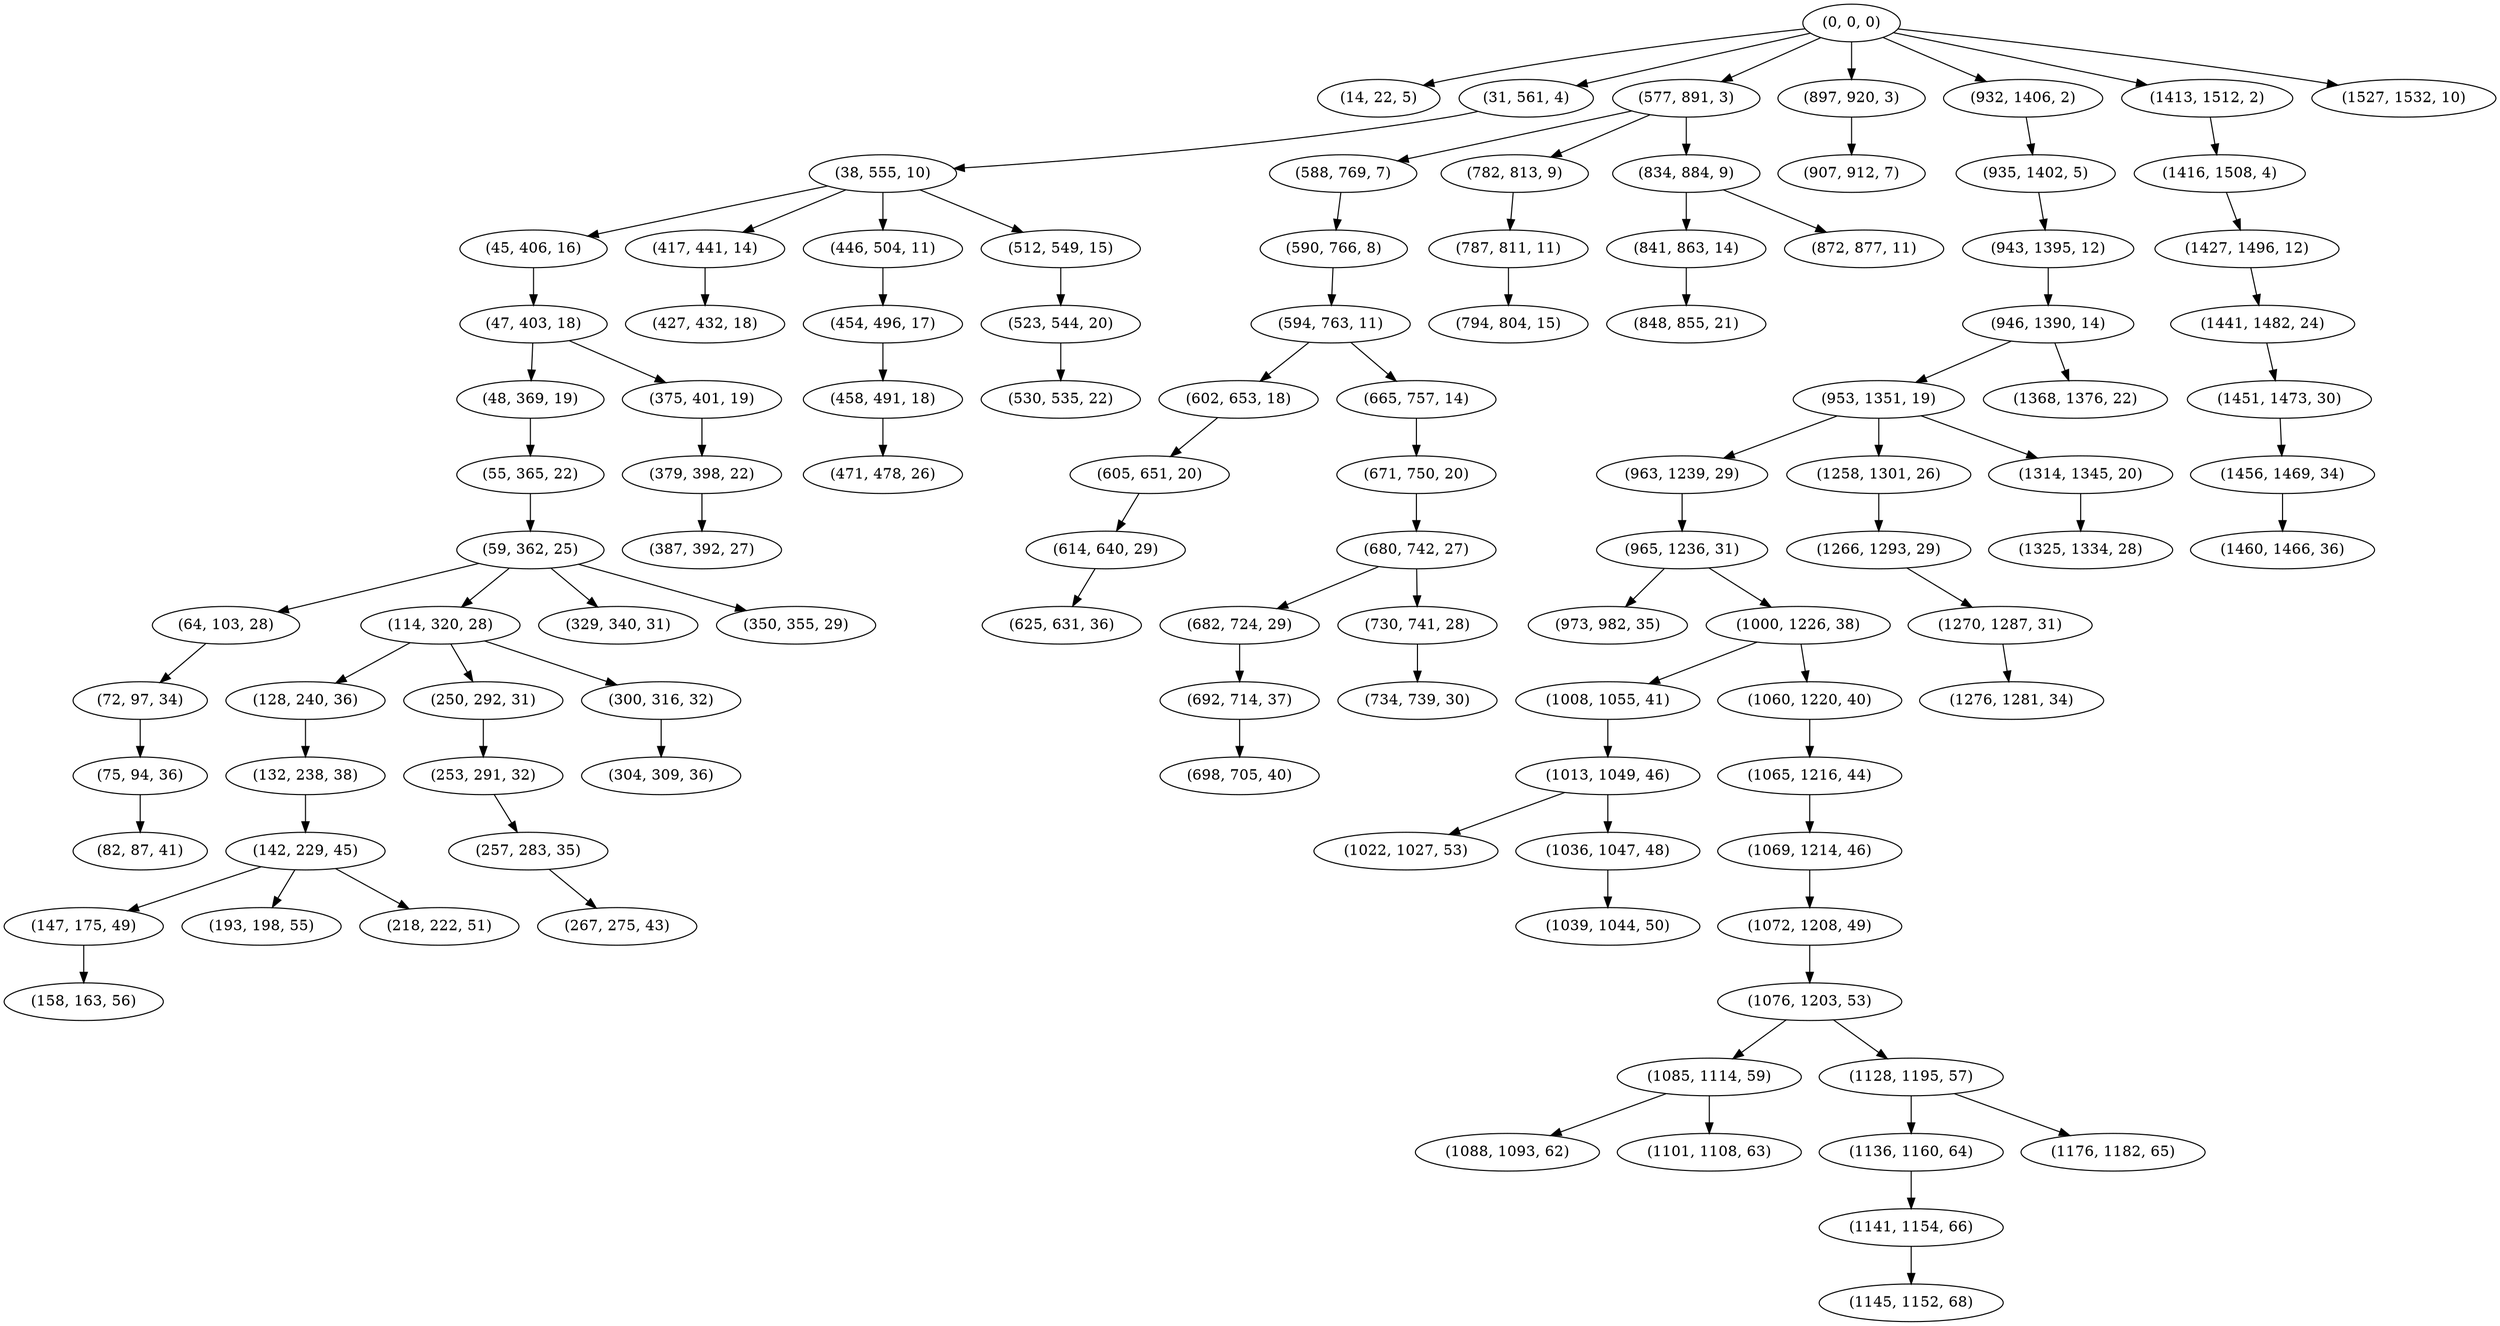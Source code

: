digraph tree {
    "(0, 0, 0)";
    "(14, 22, 5)";
    "(31, 561, 4)";
    "(38, 555, 10)";
    "(45, 406, 16)";
    "(47, 403, 18)";
    "(48, 369, 19)";
    "(55, 365, 22)";
    "(59, 362, 25)";
    "(64, 103, 28)";
    "(72, 97, 34)";
    "(75, 94, 36)";
    "(82, 87, 41)";
    "(114, 320, 28)";
    "(128, 240, 36)";
    "(132, 238, 38)";
    "(142, 229, 45)";
    "(147, 175, 49)";
    "(158, 163, 56)";
    "(193, 198, 55)";
    "(218, 222, 51)";
    "(250, 292, 31)";
    "(253, 291, 32)";
    "(257, 283, 35)";
    "(267, 275, 43)";
    "(300, 316, 32)";
    "(304, 309, 36)";
    "(329, 340, 31)";
    "(350, 355, 29)";
    "(375, 401, 19)";
    "(379, 398, 22)";
    "(387, 392, 27)";
    "(417, 441, 14)";
    "(427, 432, 18)";
    "(446, 504, 11)";
    "(454, 496, 17)";
    "(458, 491, 18)";
    "(471, 478, 26)";
    "(512, 549, 15)";
    "(523, 544, 20)";
    "(530, 535, 22)";
    "(577, 891, 3)";
    "(588, 769, 7)";
    "(590, 766, 8)";
    "(594, 763, 11)";
    "(602, 653, 18)";
    "(605, 651, 20)";
    "(614, 640, 29)";
    "(625, 631, 36)";
    "(665, 757, 14)";
    "(671, 750, 20)";
    "(680, 742, 27)";
    "(682, 724, 29)";
    "(692, 714, 37)";
    "(698, 705, 40)";
    "(730, 741, 28)";
    "(734, 739, 30)";
    "(782, 813, 9)";
    "(787, 811, 11)";
    "(794, 804, 15)";
    "(834, 884, 9)";
    "(841, 863, 14)";
    "(848, 855, 21)";
    "(872, 877, 11)";
    "(897, 920, 3)";
    "(907, 912, 7)";
    "(932, 1406, 2)";
    "(935, 1402, 5)";
    "(943, 1395, 12)";
    "(946, 1390, 14)";
    "(953, 1351, 19)";
    "(963, 1239, 29)";
    "(965, 1236, 31)";
    "(973, 982, 35)";
    "(1000, 1226, 38)";
    "(1008, 1055, 41)";
    "(1013, 1049, 46)";
    "(1022, 1027, 53)";
    "(1036, 1047, 48)";
    "(1039, 1044, 50)";
    "(1060, 1220, 40)";
    "(1065, 1216, 44)";
    "(1069, 1214, 46)";
    "(1072, 1208, 49)";
    "(1076, 1203, 53)";
    "(1085, 1114, 59)";
    "(1088, 1093, 62)";
    "(1101, 1108, 63)";
    "(1128, 1195, 57)";
    "(1136, 1160, 64)";
    "(1141, 1154, 66)";
    "(1145, 1152, 68)";
    "(1176, 1182, 65)";
    "(1258, 1301, 26)";
    "(1266, 1293, 29)";
    "(1270, 1287, 31)";
    "(1276, 1281, 34)";
    "(1314, 1345, 20)";
    "(1325, 1334, 28)";
    "(1368, 1376, 22)";
    "(1413, 1512, 2)";
    "(1416, 1508, 4)";
    "(1427, 1496, 12)";
    "(1441, 1482, 24)";
    "(1451, 1473, 30)";
    "(1456, 1469, 34)";
    "(1460, 1466, 36)";
    "(1527, 1532, 10)";
    "(0, 0, 0)" -> "(14, 22, 5)";
    "(0, 0, 0)" -> "(31, 561, 4)";
    "(0, 0, 0)" -> "(577, 891, 3)";
    "(0, 0, 0)" -> "(897, 920, 3)";
    "(0, 0, 0)" -> "(932, 1406, 2)";
    "(0, 0, 0)" -> "(1413, 1512, 2)";
    "(0, 0, 0)" -> "(1527, 1532, 10)";
    "(31, 561, 4)" -> "(38, 555, 10)";
    "(38, 555, 10)" -> "(45, 406, 16)";
    "(38, 555, 10)" -> "(417, 441, 14)";
    "(38, 555, 10)" -> "(446, 504, 11)";
    "(38, 555, 10)" -> "(512, 549, 15)";
    "(45, 406, 16)" -> "(47, 403, 18)";
    "(47, 403, 18)" -> "(48, 369, 19)";
    "(47, 403, 18)" -> "(375, 401, 19)";
    "(48, 369, 19)" -> "(55, 365, 22)";
    "(55, 365, 22)" -> "(59, 362, 25)";
    "(59, 362, 25)" -> "(64, 103, 28)";
    "(59, 362, 25)" -> "(114, 320, 28)";
    "(59, 362, 25)" -> "(329, 340, 31)";
    "(59, 362, 25)" -> "(350, 355, 29)";
    "(64, 103, 28)" -> "(72, 97, 34)";
    "(72, 97, 34)" -> "(75, 94, 36)";
    "(75, 94, 36)" -> "(82, 87, 41)";
    "(114, 320, 28)" -> "(128, 240, 36)";
    "(114, 320, 28)" -> "(250, 292, 31)";
    "(114, 320, 28)" -> "(300, 316, 32)";
    "(128, 240, 36)" -> "(132, 238, 38)";
    "(132, 238, 38)" -> "(142, 229, 45)";
    "(142, 229, 45)" -> "(147, 175, 49)";
    "(142, 229, 45)" -> "(193, 198, 55)";
    "(142, 229, 45)" -> "(218, 222, 51)";
    "(147, 175, 49)" -> "(158, 163, 56)";
    "(250, 292, 31)" -> "(253, 291, 32)";
    "(253, 291, 32)" -> "(257, 283, 35)";
    "(257, 283, 35)" -> "(267, 275, 43)";
    "(300, 316, 32)" -> "(304, 309, 36)";
    "(375, 401, 19)" -> "(379, 398, 22)";
    "(379, 398, 22)" -> "(387, 392, 27)";
    "(417, 441, 14)" -> "(427, 432, 18)";
    "(446, 504, 11)" -> "(454, 496, 17)";
    "(454, 496, 17)" -> "(458, 491, 18)";
    "(458, 491, 18)" -> "(471, 478, 26)";
    "(512, 549, 15)" -> "(523, 544, 20)";
    "(523, 544, 20)" -> "(530, 535, 22)";
    "(577, 891, 3)" -> "(588, 769, 7)";
    "(577, 891, 3)" -> "(782, 813, 9)";
    "(577, 891, 3)" -> "(834, 884, 9)";
    "(588, 769, 7)" -> "(590, 766, 8)";
    "(590, 766, 8)" -> "(594, 763, 11)";
    "(594, 763, 11)" -> "(602, 653, 18)";
    "(594, 763, 11)" -> "(665, 757, 14)";
    "(602, 653, 18)" -> "(605, 651, 20)";
    "(605, 651, 20)" -> "(614, 640, 29)";
    "(614, 640, 29)" -> "(625, 631, 36)";
    "(665, 757, 14)" -> "(671, 750, 20)";
    "(671, 750, 20)" -> "(680, 742, 27)";
    "(680, 742, 27)" -> "(682, 724, 29)";
    "(680, 742, 27)" -> "(730, 741, 28)";
    "(682, 724, 29)" -> "(692, 714, 37)";
    "(692, 714, 37)" -> "(698, 705, 40)";
    "(730, 741, 28)" -> "(734, 739, 30)";
    "(782, 813, 9)" -> "(787, 811, 11)";
    "(787, 811, 11)" -> "(794, 804, 15)";
    "(834, 884, 9)" -> "(841, 863, 14)";
    "(834, 884, 9)" -> "(872, 877, 11)";
    "(841, 863, 14)" -> "(848, 855, 21)";
    "(897, 920, 3)" -> "(907, 912, 7)";
    "(932, 1406, 2)" -> "(935, 1402, 5)";
    "(935, 1402, 5)" -> "(943, 1395, 12)";
    "(943, 1395, 12)" -> "(946, 1390, 14)";
    "(946, 1390, 14)" -> "(953, 1351, 19)";
    "(946, 1390, 14)" -> "(1368, 1376, 22)";
    "(953, 1351, 19)" -> "(963, 1239, 29)";
    "(953, 1351, 19)" -> "(1258, 1301, 26)";
    "(953, 1351, 19)" -> "(1314, 1345, 20)";
    "(963, 1239, 29)" -> "(965, 1236, 31)";
    "(965, 1236, 31)" -> "(973, 982, 35)";
    "(965, 1236, 31)" -> "(1000, 1226, 38)";
    "(1000, 1226, 38)" -> "(1008, 1055, 41)";
    "(1000, 1226, 38)" -> "(1060, 1220, 40)";
    "(1008, 1055, 41)" -> "(1013, 1049, 46)";
    "(1013, 1049, 46)" -> "(1022, 1027, 53)";
    "(1013, 1049, 46)" -> "(1036, 1047, 48)";
    "(1036, 1047, 48)" -> "(1039, 1044, 50)";
    "(1060, 1220, 40)" -> "(1065, 1216, 44)";
    "(1065, 1216, 44)" -> "(1069, 1214, 46)";
    "(1069, 1214, 46)" -> "(1072, 1208, 49)";
    "(1072, 1208, 49)" -> "(1076, 1203, 53)";
    "(1076, 1203, 53)" -> "(1085, 1114, 59)";
    "(1076, 1203, 53)" -> "(1128, 1195, 57)";
    "(1085, 1114, 59)" -> "(1088, 1093, 62)";
    "(1085, 1114, 59)" -> "(1101, 1108, 63)";
    "(1128, 1195, 57)" -> "(1136, 1160, 64)";
    "(1128, 1195, 57)" -> "(1176, 1182, 65)";
    "(1136, 1160, 64)" -> "(1141, 1154, 66)";
    "(1141, 1154, 66)" -> "(1145, 1152, 68)";
    "(1258, 1301, 26)" -> "(1266, 1293, 29)";
    "(1266, 1293, 29)" -> "(1270, 1287, 31)";
    "(1270, 1287, 31)" -> "(1276, 1281, 34)";
    "(1314, 1345, 20)" -> "(1325, 1334, 28)";
    "(1413, 1512, 2)" -> "(1416, 1508, 4)";
    "(1416, 1508, 4)" -> "(1427, 1496, 12)";
    "(1427, 1496, 12)" -> "(1441, 1482, 24)";
    "(1441, 1482, 24)" -> "(1451, 1473, 30)";
    "(1451, 1473, 30)" -> "(1456, 1469, 34)";
    "(1456, 1469, 34)" -> "(1460, 1466, 36)";
}
